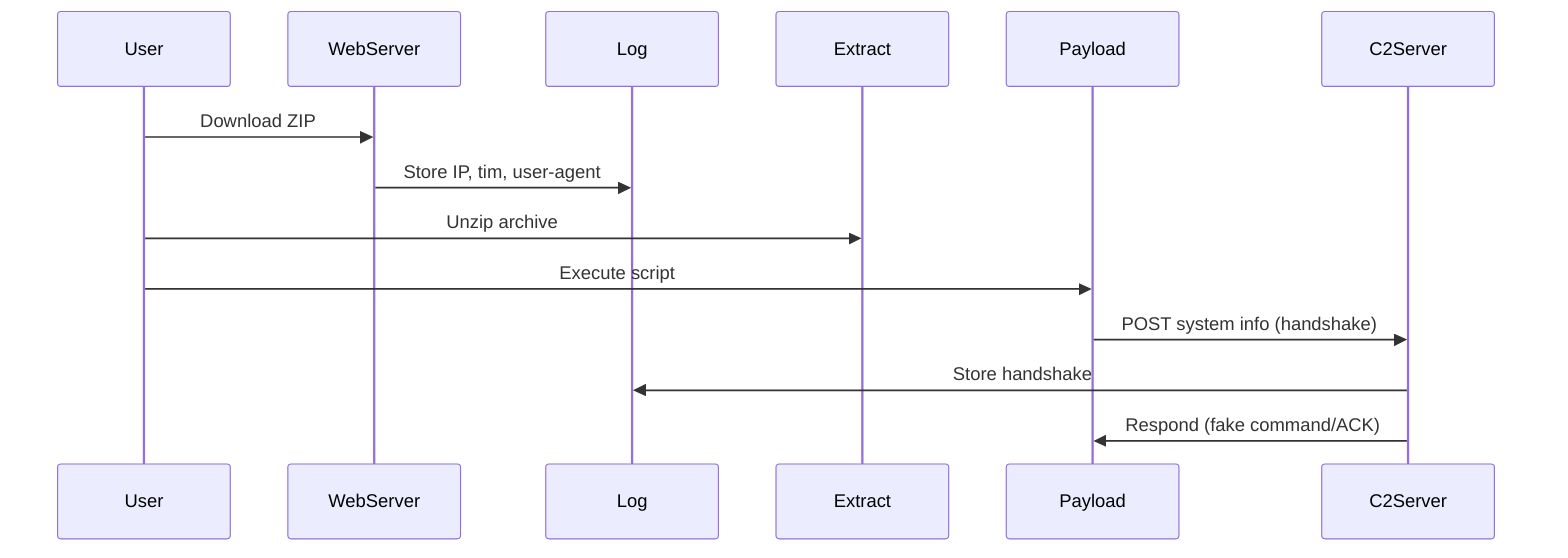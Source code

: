 sequenceDiagram
    User->>WebServer: Download ZIP
    WebServer->>Log: Store IP, tim, user-agent
    User->>Extract: Unzip archive
    User->>Payload: Execute script
    Payload->>C2Server: POST system info (handshake)
    C2Server->>Log: Store handshake
    C2Server->>Payload: Respond (fake command/ACK)